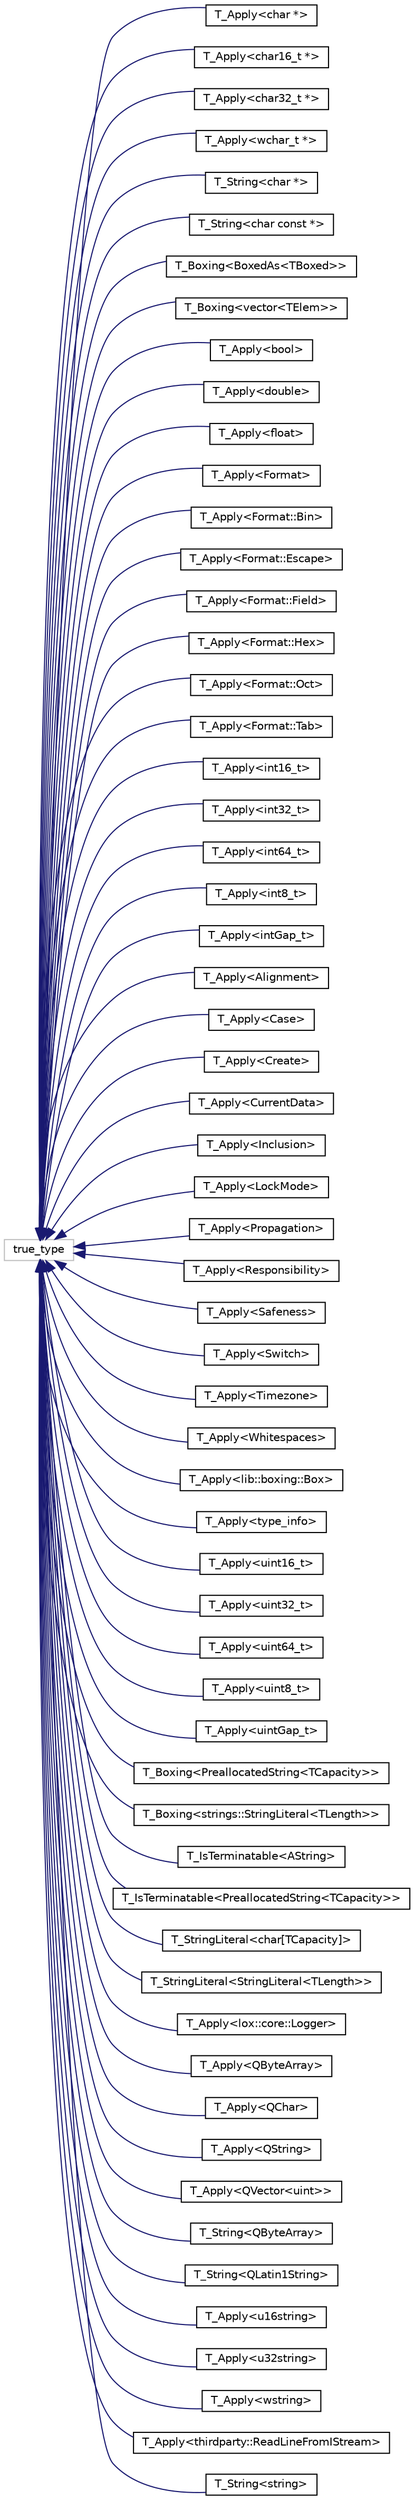 digraph "Graphical Class Hierarchy"
{
  edge [fontname="Helvetica",fontsize="10",labelfontname="Helvetica",labelfontsize="10"];
  node [fontname="Helvetica",fontsize="10",shape=record];
  rankdir="LR";
  Node8 [label="true_type",height=0.2,width=0.4,color="grey75", fillcolor="white", style="filled"];
  Node12 [label="T_Apply\<char *\>",height=0.2,width=0.4,color="black", fillcolor="white", style="filled",URL="$structaworx_1_1lib_1_1strings_1_1applyto_1_1T__Apply_3_01char_01_5_01_4.html"];
  Node13 [label="T_Apply\<char16_t *\>",height=0.2,width=0.4,color="black", fillcolor="white", style="filled",URL="$structaworx_1_1lib_1_1strings_1_1applyto_1_1T__Apply_3_01char16__t_01_5_01_4.html"];
  Node14 [label="T_Apply\<char32_t *\>",height=0.2,width=0.4,color="black", fillcolor="white", style="filled",URL="$structaworx_1_1lib_1_1strings_1_1applyto_1_1T__Apply_3_01char32__t_01_5_01_4.html"];
  Node48 [label="T_Apply\<wchar_t *\>",height=0.2,width=0.4,color="black", fillcolor="white", style="filled",URL="$structaworx_1_1lib_1_1strings_1_1applyto_1_1T__Apply_3_01wchar__t_01_5_01_4.html"];
  Node53 [label="T_String\<char *\>",height=0.2,width=0.4,color="black", fillcolor="white", style="filled",URL="$structaworx_1_1lib_1_1strings_1_1T__String_3_01char_01_5_01_4.html"];
  Node54 [label="T_String\<char const *\>",height=0.2,width=0.4,color="black", fillcolor="white", style="filled",URL="$structaworx_1_1lib_1_1strings_1_1T__String_3_01char_01const_01_5_01_4.html"];
  Node0 [label="T_Boxing\<BoxedAs\<TBoxed\>\>",height=0.2,width=0.4,color="black", fillcolor="white", style="filled",URL="$structaworx_1_1lib_1_1boxing_1_1T__Boxing_3_01BoxedAs_3_01TBoxed_01_4_01_4.html"];
  Node10 [label="T_Boxing\<vector\<TElem\>\>",height=0.2,width=0.4,color="black", fillcolor="white", style="filled",URL="$structaworx_1_1lib_1_1boxing_1_1T__Boxing_3_01std_1_1vector_3_01TElem_01_4_01_4.html",tooltip="[DOX_ALIB_BOXING_STD_VECTOR] "];
  Node11 [label="T_Apply\<bool\>",height=0.2,width=0.4,color="black", fillcolor="white", style="filled",URL="$structaworx_1_1lib_1_1strings_1_1applyto_1_1T__Apply_3_01bool_01_4.html"];
  Node15 [label="T_Apply\<double\>",height=0.2,width=0.4,color="black", fillcolor="white", style="filled",URL="$structaworx_1_1lib_1_1strings_1_1applyto_1_1T__Apply_3_01double_01_4.html"];
  Node16 [label="T_Apply\<float\>",height=0.2,width=0.4,color="black", fillcolor="white", style="filled",URL="$structaworx_1_1lib_1_1strings_1_1applyto_1_1T__Apply_3_01float_01_4.html"];
  Node17 [label="T_Apply\<Format\>",height=0.2,width=0.4,color="black", fillcolor="white", style="filled",URL="$structaworx_1_1lib_1_1strings_1_1applyto_1_1T__Apply_3_01Format_01_4.html"];
  Node18 [label="T_Apply\<Format::Bin\>",height=0.2,width=0.4,color="black", fillcolor="white", style="filled",URL="$structaworx_1_1lib_1_1strings_1_1applyto_1_1T__Apply_3_01Format_1_1Bin_01_4.html"];
  Node19 [label="T_Apply\<Format::Escape\>",height=0.2,width=0.4,color="black", fillcolor="white", style="filled",URL="$structaworx_1_1lib_1_1strings_1_1applyto_1_1T__Apply_3_01Format_1_1Escape_01_4.html"];
  Node20 [label="T_Apply\<Format::Field\>",height=0.2,width=0.4,color="black", fillcolor="white", style="filled",URL="$structaworx_1_1lib_1_1strings_1_1applyto_1_1T__Apply_3_01Format_1_1Field_01_4.html"];
  Node21 [label="T_Apply\<Format::Hex\>",height=0.2,width=0.4,color="black", fillcolor="white", style="filled",URL="$structaworx_1_1lib_1_1strings_1_1applyto_1_1T__Apply_3_01Format_1_1Hex_01_4.html"];
  Node22 [label="T_Apply\<Format::Oct\>",height=0.2,width=0.4,color="black", fillcolor="white", style="filled",URL="$structaworx_1_1lib_1_1strings_1_1applyto_1_1T__Apply_3_01Format_1_1Oct_01_4.html"];
  Node23 [label="T_Apply\<Format::Tab\>",height=0.2,width=0.4,color="black", fillcolor="white", style="filled",URL="$structaworx_1_1lib_1_1strings_1_1applyto_1_1T__Apply_3_01Format_1_1Tab_01_4.html"];
  Node24 [label="T_Apply\<int16_t\>",height=0.2,width=0.4,color="black", fillcolor="white", style="filled",URL="$structaworx_1_1lib_1_1strings_1_1applyto_1_1T__Apply_3_01int16__t_01_4.html"];
  Node25 [label="T_Apply\<int32_t\>",height=0.2,width=0.4,color="black", fillcolor="white", style="filled",URL="$structaworx_1_1lib_1_1strings_1_1applyto_1_1T__Apply_3_01int32__t_01_4.html"];
  Node26 [label="T_Apply\<int64_t\>",height=0.2,width=0.4,color="black", fillcolor="white", style="filled",URL="$structaworx_1_1lib_1_1strings_1_1applyto_1_1T__Apply_3_01int64__t_01_4.html"];
  Node27 [label="T_Apply\<int8_t\>",height=0.2,width=0.4,color="black", fillcolor="white", style="filled",URL="$structaworx_1_1lib_1_1strings_1_1applyto_1_1T__Apply_3_01int8__t_01_4.html"];
  Node28 [label="T_Apply\<intGap_t\>",height=0.2,width=0.4,color="black", fillcolor="white", style="filled",URL="$structaworx_1_1lib_1_1strings_1_1applyto_1_1T__Apply_3_01intGap__t_01_4.html"];
  Node29 [label="T_Apply\<Alignment\>",height=0.2,width=0.4,color="black", fillcolor="white", style="filled",URL="$structaworx_1_1lib_1_1strings_1_1applyto_1_1T__Apply_3_01lang_1_1Alignment_01_4.html"];
  Node30 [label="T_Apply\<Case\>",height=0.2,width=0.4,color="black", fillcolor="white", style="filled",URL="$structaworx_1_1lib_1_1strings_1_1applyto_1_1T__Apply_3_01lang_1_1Case_01_4.html"];
  Node31 [label="T_Apply\<Create\>",height=0.2,width=0.4,color="black", fillcolor="white", style="filled",URL="$structaworx_1_1lib_1_1strings_1_1applyto_1_1T__Apply_3_01lang_1_1Create_01_4.html"];
  Node32 [label="T_Apply\<CurrentData\>",height=0.2,width=0.4,color="black", fillcolor="white", style="filled",URL="$structaworx_1_1lib_1_1strings_1_1applyto_1_1T__Apply_3_01lang_1_1CurrentData_01_4.html"];
  Node33 [label="T_Apply\<Inclusion\>",height=0.2,width=0.4,color="black", fillcolor="white", style="filled",URL="$structaworx_1_1lib_1_1strings_1_1applyto_1_1T__Apply_3_01lang_1_1Inclusion_01_4.html"];
  Node34 [label="T_Apply\<LockMode\>",height=0.2,width=0.4,color="black", fillcolor="white", style="filled",URL="$structaworx_1_1lib_1_1strings_1_1applyto_1_1T__Apply_3_01lang_1_1LockMode_01_4.html"];
  Node35 [label="T_Apply\<Propagation\>",height=0.2,width=0.4,color="black", fillcolor="white", style="filled",URL="$structaworx_1_1lib_1_1strings_1_1applyto_1_1T__Apply_3_01lang_1_1Propagation_01_4.html"];
  Node36 [label="T_Apply\<Responsibility\>",height=0.2,width=0.4,color="black", fillcolor="white", style="filled",URL="$structaworx_1_1lib_1_1strings_1_1applyto_1_1T__Apply_3_01lang_1_1Responsibility_01_4.html"];
  Node37 [label="T_Apply\<Safeness\>",height=0.2,width=0.4,color="black", fillcolor="white", style="filled",URL="$structaworx_1_1lib_1_1strings_1_1applyto_1_1T__Apply_3_01lang_1_1Safeness_01_4.html"];
  Node38 [label="T_Apply\<Switch\>",height=0.2,width=0.4,color="black", fillcolor="white", style="filled",URL="$structaworx_1_1lib_1_1strings_1_1applyto_1_1T__Apply_3_01lang_1_1Switch_01_4.html"];
  Node39 [label="T_Apply\<Timezone\>",height=0.2,width=0.4,color="black", fillcolor="white", style="filled",URL="$structaworx_1_1lib_1_1strings_1_1applyto_1_1T__Apply_3_01lang_1_1Timezone_01_4.html"];
  Node40 [label="T_Apply\<Whitespaces\>",height=0.2,width=0.4,color="black", fillcolor="white", style="filled",URL="$structaworx_1_1lib_1_1strings_1_1applyto_1_1T__Apply_3_01lang_1_1Whitespaces_01_4.html"];
  Node41 [label="T_Apply\<lib::boxing::Box\>",height=0.2,width=0.4,color="black", fillcolor="white", style="filled",URL="$structaworx_1_1lib_1_1strings_1_1applyto_1_1T__Apply_3_01lib_1_1boxing_1_1Box_01_4.html"];
  Node42 [label="T_Apply\<type_info\>",height=0.2,width=0.4,color="black", fillcolor="white", style="filled",URL="$structaworx_1_1lib_1_1strings_1_1applyto_1_1T__Apply_3_01std_1_1type__info_01_4.html"];
  Node43 [label="T_Apply\<uint16_t\>",height=0.2,width=0.4,color="black", fillcolor="white", style="filled",URL="$structaworx_1_1lib_1_1strings_1_1applyto_1_1T__Apply_3_01uint16__t_01_4.html"];
  Node44 [label="T_Apply\<uint32_t\>",height=0.2,width=0.4,color="black", fillcolor="white", style="filled",URL="$structaworx_1_1lib_1_1strings_1_1applyto_1_1T__Apply_3_01uint32__t_01_4.html"];
  Node45 [label="T_Apply\<uint64_t\>",height=0.2,width=0.4,color="black", fillcolor="white", style="filled",URL="$structaworx_1_1lib_1_1strings_1_1applyto_1_1T__Apply_3_01uint64__t_01_4.html"];
  Node46 [label="T_Apply\<uint8_t\>",height=0.2,width=0.4,color="black", fillcolor="white", style="filled",URL="$structaworx_1_1lib_1_1strings_1_1applyto_1_1T__Apply_3_01uint8__t_01_4.html"];
  Node47 [label="T_Apply\<uintGap_t\>",height=0.2,width=0.4,color="black", fillcolor="white", style="filled",URL="$structaworx_1_1lib_1_1strings_1_1applyto_1_1T__Apply_3_01uintGap__t_01_4.html"];
  Node49 [label="T_Boxing\<PreallocatedString\<TCapacity\>\>",height=0.2,width=0.4,color="black", fillcolor="white", style="filled",URL="$structaworx_1_1lib_1_1strings_1_1boxing_1_1T__Boxing_3_01aworx_1_1lib_1_1strings_1_1PreallocatedString_3_01TCapacity_01_4_01_4.html"];
  Node50 [label="T_Boxing\<strings::StringLiteral\<TLength\>\>",height=0.2,width=0.4,color="black", fillcolor="white", style="filled",URL="$structaworx_1_1lib_1_1strings_1_1boxing_1_1T__Boxing_3_01strings_1_1StringLiteral_3_01TLength_01_4_01_4.html"];
  Node51 [label="T_IsTerminatable\<AString\>",height=0.2,width=0.4,color="black", fillcolor="white", style="filled",URL="$structaworx_1_1lib_1_1strings_1_1T__IsTerminatable_3_01AString_01_4.html"];
  Node52 [label="T_IsTerminatable\<PreallocatedString\<TCapacity\>\>",height=0.2,width=0.4,color="black", fillcolor="white", style="filled",URL="$structaworx_1_1lib_1_1strings_1_1T__IsTerminatable_3_01PreallocatedString_3_01TCapacity_01_4_01_4.html"];
  Node55 [label="T_StringLiteral\<char[TCapacity]\>",height=0.2,width=0.4,color="black", fillcolor="white", style="filled",URL="$structaworx_1_1lib_1_1strings_1_1T__StringLiteral_3_01char[TCapacity]_4.html"];
  Node56 [label="T_StringLiteral\<StringLiteral\<TLength\>\>",height=0.2,width=0.4,color="black", fillcolor="white", style="filled",URL="$structaworx_1_1lib_1_1strings_1_1T__StringLiteral_3_01StringLiteral_3_01TLength_01_4_01_4.html"];
  Node57 [label="T_Apply\<lox::core::Logger\>",height=0.2,width=0.4,color="black", fillcolor="white", style="filled",URL="$structaworx_1_1lib_1_1strings_1_1thirdparty_1_1alox_1_1T__Apply_3_01lox_1_1core_1_1Logger_01_4.html"];
  Node58 [label="T_Apply\<QByteArray\>",height=0.2,width=0.4,color="black", fillcolor="white", style="filled",URL="$structaworx_1_1lib_1_1strings_1_1thirdparty_1_1qt_1_1T__Apply_3_01QByteArray_01_4.html"];
  Node59 [label="T_Apply\<QChar\>",height=0.2,width=0.4,color="black", fillcolor="white", style="filled",URL="$structaworx_1_1lib_1_1strings_1_1thirdparty_1_1qt_1_1T__Apply_3_01QChar_01_4.html"];
  Node60 [label="T_Apply\<QString\>",height=0.2,width=0.4,color="black", fillcolor="white", style="filled",URL="$structaworx_1_1lib_1_1strings_1_1thirdparty_1_1qt_1_1T__Apply_3_01QString_01_4.html"];
  Node61 [label="T_Apply\<QVector\<uint\>\>",height=0.2,width=0.4,color="black", fillcolor="white", style="filled",URL="$structaworx_1_1lib_1_1strings_1_1thirdparty_1_1qt_1_1T__Apply_3_01QVector_3_01uint_01_4_01_4.html"];
  Node62 [label="T_String\<QByteArray\>",height=0.2,width=0.4,color="black", fillcolor="white", style="filled",URL="$structaworx_1_1lib_1_1strings_1_1thirdparty_1_1qt_1_1T__String_3_01QByteArray_01_4.html"];
  Node63 [label="T_String\<QLatin1String\>",height=0.2,width=0.4,color="black", fillcolor="white", style="filled",URL="$structaworx_1_1lib_1_1strings_1_1thirdparty_1_1qt_1_1T__String_3_01QLatin1String_01_4.html"];
  Node64 [label="T_Apply\<u16string\>",height=0.2,width=0.4,color="black", fillcolor="white", style="filled",URL="$structaworx_1_1lib_1_1strings_1_1thirdparty_1_1std_1_1T__Apply_3_01std_1_1u16string_01_4.html"];
  Node65 [label="T_Apply\<u32string\>",height=0.2,width=0.4,color="black", fillcolor="white", style="filled",URL="$structaworx_1_1lib_1_1strings_1_1thirdparty_1_1std_1_1T__Apply_3_01std_1_1u32string_01_4.html"];
  Node66 [label="T_Apply\<wstring\>",height=0.2,width=0.4,color="black", fillcolor="white", style="filled",URL="$structaworx_1_1lib_1_1strings_1_1thirdparty_1_1std_1_1T__Apply_3_01std_1_1wstring_01_4.html"];
  Node67 [label="T_Apply\<thirdparty::ReadLineFromIStream\>",height=0.2,width=0.4,color="black", fillcolor="white", style="filled",URL="$structaworx_1_1lib_1_1strings_1_1thirdparty_1_1std_1_1T__Apply_3_01thirdparty_1_1std_1_1ReadLineFromIStream_01_4.html"];
  Node68 [label="T_String\<string\>",height=0.2,width=0.4,color="black", fillcolor="white", style="filled",URL="$structaworx_1_1lib_1_1strings_1_1thirdparty_1_1std_1_1T__String_3_01std_1_1string_01_4.html"];
  Node8 -> Node0 [dir="back",color="midnightblue",fontsize="10",style="solid",fontname="Helvetica"];
  Node8 -> Node10 [dir="back",color="midnightblue",fontsize="10",style="solid",fontname="Helvetica"];
  Node8 -> Node11 [dir="back",color="midnightblue",fontsize="10",style="solid",fontname="Helvetica"];
  Node8 -> Node12 [dir="back",color="midnightblue",fontsize="10",style="solid",fontname="Helvetica"];
  Node8 -> Node13 [dir="back",color="midnightblue",fontsize="10",style="solid",fontname="Helvetica"];
  Node8 -> Node14 [dir="back",color="midnightblue",fontsize="10",style="solid",fontname="Helvetica"];
  Node8 -> Node15 [dir="back",color="midnightblue",fontsize="10",style="solid",fontname="Helvetica"];
  Node8 -> Node16 [dir="back",color="midnightblue",fontsize="10",style="solid",fontname="Helvetica"];
  Node8 -> Node17 [dir="back",color="midnightblue",fontsize="10",style="solid",fontname="Helvetica"];
  Node8 -> Node18 [dir="back",color="midnightblue",fontsize="10",style="solid",fontname="Helvetica"];
  Node8 -> Node19 [dir="back",color="midnightblue",fontsize="10",style="solid",fontname="Helvetica"];
  Node8 -> Node20 [dir="back",color="midnightblue",fontsize="10",style="solid",fontname="Helvetica"];
  Node8 -> Node21 [dir="back",color="midnightblue",fontsize="10",style="solid",fontname="Helvetica"];
  Node8 -> Node22 [dir="back",color="midnightblue",fontsize="10",style="solid",fontname="Helvetica"];
  Node8 -> Node23 [dir="back",color="midnightblue",fontsize="10",style="solid",fontname="Helvetica"];
  Node8 -> Node24 [dir="back",color="midnightblue",fontsize="10",style="solid",fontname="Helvetica"];
  Node8 -> Node25 [dir="back",color="midnightblue",fontsize="10",style="solid",fontname="Helvetica"];
  Node8 -> Node26 [dir="back",color="midnightblue",fontsize="10",style="solid",fontname="Helvetica"];
  Node8 -> Node27 [dir="back",color="midnightblue",fontsize="10",style="solid",fontname="Helvetica"];
  Node8 -> Node28 [dir="back",color="midnightblue",fontsize="10",style="solid",fontname="Helvetica"];
  Node8 -> Node29 [dir="back",color="midnightblue",fontsize="10",style="solid",fontname="Helvetica"];
  Node8 -> Node30 [dir="back",color="midnightblue",fontsize="10",style="solid",fontname="Helvetica"];
  Node8 -> Node31 [dir="back",color="midnightblue",fontsize="10",style="solid",fontname="Helvetica"];
  Node8 -> Node32 [dir="back",color="midnightblue",fontsize="10",style="solid",fontname="Helvetica"];
  Node8 -> Node33 [dir="back",color="midnightblue",fontsize="10",style="solid",fontname="Helvetica"];
  Node8 -> Node34 [dir="back",color="midnightblue",fontsize="10",style="solid",fontname="Helvetica"];
  Node8 -> Node35 [dir="back",color="midnightblue",fontsize="10",style="solid",fontname="Helvetica"];
  Node8 -> Node36 [dir="back",color="midnightblue",fontsize="10",style="solid",fontname="Helvetica"];
  Node8 -> Node37 [dir="back",color="midnightblue",fontsize="10",style="solid",fontname="Helvetica"];
  Node8 -> Node38 [dir="back",color="midnightblue",fontsize="10",style="solid",fontname="Helvetica"];
  Node8 -> Node39 [dir="back",color="midnightblue",fontsize="10",style="solid",fontname="Helvetica"];
  Node8 -> Node40 [dir="back",color="midnightblue",fontsize="10",style="solid",fontname="Helvetica"];
  Node8 -> Node41 [dir="back",color="midnightblue",fontsize="10",style="solid",fontname="Helvetica"];
  Node8 -> Node42 [dir="back",color="midnightblue",fontsize="10",style="solid",fontname="Helvetica"];
  Node8 -> Node43 [dir="back",color="midnightblue",fontsize="10",style="solid",fontname="Helvetica"];
  Node8 -> Node44 [dir="back",color="midnightblue",fontsize="10",style="solid",fontname="Helvetica"];
  Node8 -> Node45 [dir="back",color="midnightblue",fontsize="10",style="solid",fontname="Helvetica"];
  Node8 -> Node46 [dir="back",color="midnightblue",fontsize="10",style="solid",fontname="Helvetica"];
  Node8 -> Node47 [dir="back",color="midnightblue",fontsize="10",style="solid",fontname="Helvetica"];
  Node8 -> Node48 [dir="back",color="midnightblue",fontsize="10",style="solid",fontname="Helvetica"];
  Node8 -> Node49 [dir="back",color="midnightblue",fontsize="10",style="solid",fontname="Helvetica"];
  Node8 -> Node50 [dir="back",color="midnightblue",fontsize="10",style="solid",fontname="Helvetica"];
  Node8 -> Node51 [dir="back",color="midnightblue",fontsize="10",style="solid",fontname="Helvetica"];
  Node8 -> Node52 [dir="back",color="midnightblue",fontsize="10",style="solid",fontname="Helvetica"];
  Node8 -> Node53 [dir="back",color="midnightblue",fontsize="10",style="solid",fontname="Helvetica"];
  Node8 -> Node54 [dir="back",color="midnightblue",fontsize="10",style="solid",fontname="Helvetica"];
  Node8 -> Node55 [dir="back",color="midnightblue",fontsize="10",style="solid",fontname="Helvetica"];
  Node8 -> Node56 [dir="back",color="midnightblue",fontsize="10",style="solid",fontname="Helvetica"];
  Node8 -> Node57 [dir="back",color="midnightblue",fontsize="10",style="solid",fontname="Helvetica"];
  Node8 -> Node58 [dir="back",color="midnightblue",fontsize="10",style="solid",fontname="Helvetica"];
  Node8 -> Node59 [dir="back",color="midnightblue",fontsize="10",style="solid",fontname="Helvetica"];
  Node8 -> Node60 [dir="back",color="midnightblue",fontsize="10",style="solid",fontname="Helvetica"];
  Node8 -> Node61 [dir="back",color="midnightblue",fontsize="10",style="solid",fontname="Helvetica"];
  Node8 -> Node62 [dir="back",color="midnightblue",fontsize="10",style="solid",fontname="Helvetica"];
  Node8 -> Node63 [dir="back",color="midnightblue",fontsize="10",style="solid",fontname="Helvetica"];
  Node8 -> Node64 [dir="back",color="midnightblue",fontsize="10",style="solid",fontname="Helvetica"];
  Node8 -> Node65 [dir="back",color="midnightblue",fontsize="10",style="solid",fontname="Helvetica"];
  Node8 -> Node66 [dir="back",color="midnightblue",fontsize="10",style="solid",fontname="Helvetica"];
  Node8 -> Node67 [dir="back",color="midnightblue",fontsize="10",style="solid",fontname="Helvetica"];
  Node8 -> Node68 [dir="back",color="midnightblue",fontsize="10",style="solid",fontname="Helvetica"];
}

